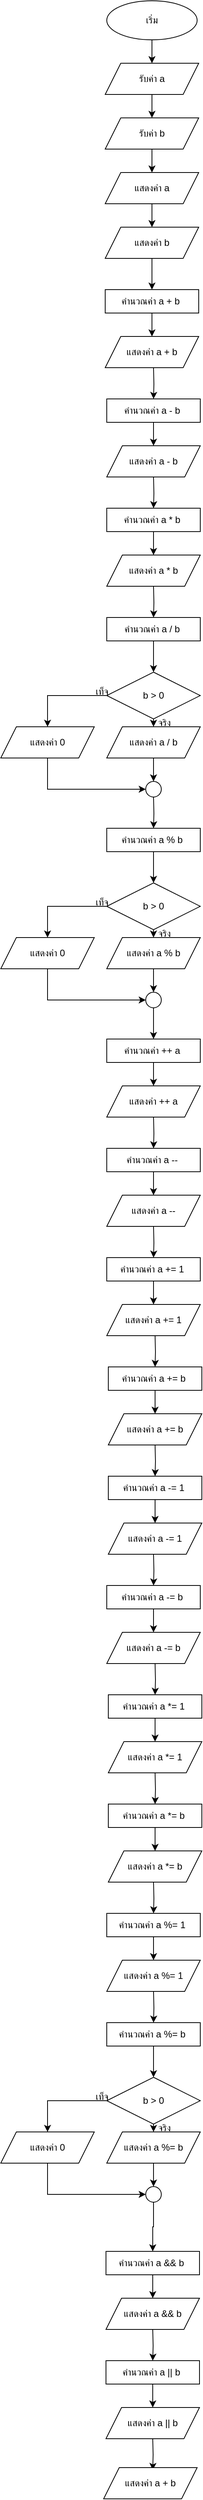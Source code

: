 <mxfile version="25.0.3">
  <diagram name="Page-1" id="Z4OfzPpYUThvOA3noeH3">
    <mxGraphModel dx="7000" dy="3480" grid="1" gridSize="10" guides="1" tooltips="1" connect="1" arrows="1" fold="1" page="1" pageScale="1" pageWidth="827" pageHeight="1169" math="0" shadow="0">
      <root>
        <mxCell id="0" />
        <mxCell id="1" parent="0" />
        <mxCell id="VKP6-1AFby8u-7FOU9nf-6" value="" style="edgeStyle=orthogonalEdgeStyle;rounded=0;orthogonalLoop=1;jettySize=auto;html=1;" edge="1" parent="1" source="VKP6-1AFby8u-7FOU9nf-1" target="VKP6-1AFby8u-7FOU9nf-2">
          <mxGeometry relative="1" as="geometry" />
        </mxCell>
        <mxCell id="VKP6-1AFby8u-7FOU9nf-1" value="เริ่ม" style="ellipse;whiteSpace=wrap;html=1;" vertex="1" parent="1">
          <mxGeometry x="356" y="40" width="116" height="50" as="geometry" />
        </mxCell>
        <mxCell id="VKP6-1AFby8u-7FOU9nf-7" value="" style="edgeStyle=orthogonalEdgeStyle;rounded=0;orthogonalLoop=1;jettySize=auto;html=1;" edge="1" parent="1" source="VKP6-1AFby8u-7FOU9nf-2" target="VKP6-1AFby8u-7FOU9nf-3">
          <mxGeometry relative="1" as="geometry" />
        </mxCell>
        <mxCell id="VKP6-1AFby8u-7FOU9nf-2" value="รับค่า a" style="shape=parallelogram;perimeter=parallelogramPerimeter;whiteSpace=wrap;html=1;fixedSize=1;" vertex="1" parent="1">
          <mxGeometry x="354" y="120" width="120" height="40" as="geometry" />
        </mxCell>
        <mxCell id="VKP6-1AFby8u-7FOU9nf-11" value="" style="edgeStyle=orthogonalEdgeStyle;rounded=0;orthogonalLoop=1;jettySize=auto;html=1;" edge="1" parent="1" source="VKP6-1AFby8u-7FOU9nf-3" target="VKP6-1AFby8u-7FOU9nf-10">
          <mxGeometry relative="1" as="geometry" />
        </mxCell>
        <mxCell id="VKP6-1AFby8u-7FOU9nf-3" value="รับค่า b" style="shape=parallelogram;perimeter=parallelogramPerimeter;whiteSpace=wrap;html=1;fixedSize=1;" vertex="1" parent="1">
          <mxGeometry x="354" y="190" width="120" height="40" as="geometry" />
        </mxCell>
        <mxCell id="VKP6-1AFby8u-7FOU9nf-17" style="edgeStyle=orthogonalEdgeStyle;rounded=0;orthogonalLoop=1;jettySize=auto;html=1;exitX=0.5;exitY=1;exitDx=0;exitDy=0;entryX=0.5;entryY=0;entryDx=0;entryDy=0;" edge="1" parent="1" source="VKP6-1AFby8u-7FOU9nf-9" target="VKP6-1AFby8u-7FOU9nf-15">
          <mxGeometry relative="1" as="geometry" />
        </mxCell>
        <mxCell id="VKP6-1AFby8u-7FOU9nf-9" value="คำนวณค่า a + b&amp;nbsp;" style="rounded=0;whiteSpace=wrap;html=1;" vertex="1" parent="1">
          <mxGeometry x="354" y="410" width="120" height="30" as="geometry" />
        </mxCell>
        <mxCell id="VKP6-1AFby8u-7FOU9nf-13" style="edgeStyle=orthogonalEdgeStyle;rounded=0;orthogonalLoop=1;jettySize=auto;html=1;exitX=0.5;exitY=1;exitDx=0;exitDy=0;entryX=0.5;entryY=0;entryDx=0;entryDy=0;" edge="1" parent="1" source="VKP6-1AFby8u-7FOU9nf-10" target="VKP6-1AFby8u-7FOU9nf-12">
          <mxGeometry relative="1" as="geometry" />
        </mxCell>
        <mxCell id="VKP6-1AFby8u-7FOU9nf-10" value="แสดงค่า a" style="shape=parallelogram;perimeter=parallelogramPerimeter;whiteSpace=wrap;html=1;fixedSize=1;" vertex="1" parent="1">
          <mxGeometry x="354" y="260" width="120" height="40" as="geometry" />
        </mxCell>
        <mxCell id="VKP6-1AFby8u-7FOU9nf-14" value="" style="edgeStyle=orthogonalEdgeStyle;rounded=0;orthogonalLoop=1;jettySize=auto;html=1;" edge="1" parent="1" source="VKP6-1AFby8u-7FOU9nf-12" target="VKP6-1AFby8u-7FOU9nf-9">
          <mxGeometry relative="1" as="geometry" />
        </mxCell>
        <mxCell id="VKP6-1AFby8u-7FOU9nf-12" value="แสดงค่า b" style="shape=parallelogram;perimeter=parallelogramPerimeter;whiteSpace=wrap;html=1;fixedSize=1;" vertex="1" parent="1">
          <mxGeometry x="354" y="330" width="120" height="40" as="geometry" />
        </mxCell>
        <mxCell id="VKP6-1AFby8u-7FOU9nf-15" value="แสดงค่า a + b" style="shape=parallelogram;perimeter=parallelogramPerimeter;whiteSpace=wrap;html=1;fixedSize=1;" vertex="1" parent="1">
          <mxGeometry x="354" y="470" width="120" height="40" as="geometry" />
        </mxCell>
        <mxCell id="VKP6-1AFby8u-7FOU9nf-18" style="edgeStyle=orthogonalEdgeStyle;rounded=0;orthogonalLoop=1;jettySize=auto;html=1;exitX=0.5;exitY=1;exitDx=0;exitDy=0;entryX=0.5;entryY=0;entryDx=0;entryDy=0;" edge="1" parent="1" source="VKP6-1AFby8u-7FOU9nf-19" target="VKP6-1AFby8u-7FOU9nf-21">
          <mxGeometry relative="1" as="geometry" />
        </mxCell>
        <mxCell id="VKP6-1AFby8u-7FOU9nf-19" value="คำนวณค่า a - b&amp;nbsp;" style="rounded=0;whiteSpace=wrap;html=1;" vertex="1" parent="1">
          <mxGeometry x="356" y="550" width="120" height="30" as="geometry" />
        </mxCell>
        <mxCell id="VKP6-1AFby8u-7FOU9nf-20" value="" style="edgeStyle=orthogonalEdgeStyle;rounded=0;orthogonalLoop=1;jettySize=auto;html=1;" edge="1" parent="1" target="VKP6-1AFby8u-7FOU9nf-19">
          <mxGeometry relative="1" as="geometry">
            <mxPoint x="416" y="510" as="sourcePoint" />
          </mxGeometry>
        </mxCell>
        <mxCell id="VKP6-1AFby8u-7FOU9nf-21" value="แสดงค่า a - b" style="shape=parallelogram;perimeter=parallelogramPerimeter;whiteSpace=wrap;html=1;fixedSize=1;" vertex="1" parent="1">
          <mxGeometry x="356" y="610" width="120" height="40" as="geometry" />
        </mxCell>
        <mxCell id="VKP6-1AFby8u-7FOU9nf-22" style="edgeStyle=orthogonalEdgeStyle;rounded=0;orthogonalLoop=1;jettySize=auto;html=1;exitX=0.5;exitY=1;exitDx=0;exitDy=0;entryX=0.5;entryY=0;entryDx=0;entryDy=0;" edge="1" parent="1" source="VKP6-1AFby8u-7FOU9nf-23" target="VKP6-1AFby8u-7FOU9nf-25">
          <mxGeometry relative="1" as="geometry" />
        </mxCell>
        <mxCell id="VKP6-1AFby8u-7FOU9nf-23" value="คำนวณค่า a * b&amp;nbsp;" style="rounded=0;whiteSpace=wrap;html=1;" vertex="1" parent="1">
          <mxGeometry x="356" y="690" width="120" height="30" as="geometry" />
        </mxCell>
        <mxCell id="VKP6-1AFby8u-7FOU9nf-24" value="" style="edgeStyle=orthogonalEdgeStyle;rounded=0;orthogonalLoop=1;jettySize=auto;html=1;" edge="1" parent="1" target="VKP6-1AFby8u-7FOU9nf-23">
          <mxGeometry relative="1" as="geometry">
            <mxPoint x="416" y="650" as="sourcePoint" />
          </mxGeometry>
        </mxCell>
        <mxCell id="VKP6-1AFby8u-7FOU9nf-25" value="แสดงค่า a * b" style="shape=parallelogram;perimeter=parallelogramPerimeter;whiteSpace=wrap;html=1;fixedSize=1;" vertex="1" parent="1">
          <mxGeometry x="356" y="750" width="120" height="40" as="geometry" />
        </mxCell>
        <mxCell id="VKP6-1AFby8u-7FOU9nf-89" value="" style="edgeStyle=orthogonalEdgeStyle;rounded=0;orthogonalLoop=1;jettySize=auto;html=1;" edge="1" parent="1" source="VKP6-1AFby8u-7FOU9nf-27" target="VKP6-1AFby8u-7FOU9nf-86">
          <mxGeometry relative="1" as="geometry" />
        </mxCell>
        <mxCell id="VKP6-1AFby8u-7FOU9nf-27" value="คำนวณค่า a / b&amp;nbsp;" style="rounded=0;whiteSpace=wrap;html=1;" vertex="1" parent="1">
          <mxGeometry x="356" y="830" width="120" height="30" as="geometry" />
        </mxCell>
        <mxCell id="VKP6-1AFby8u-7FOU9nf-28" value="" style="edgeStyle=orthogonalEdgeStyle;rounded=0;orthogonalLoop=1;jettySize=auto;html=1;" edge="1" parent="1" target="VKP6-1AFby8u-7FOU9nf-27">
          <mxGeometry relative="1" as="geometry">
            <mxPoint x="416" y="790" as="sourcePoint" />
          </mxGeometry>
        </mxCell>
        <mxCell id="VKP6-1AFby8u-7FOU9nf-94" style="edgeStyle=orthogonalEdgeStyle;rounded=0;orthogonalLoop=1;jettySize=auto;html=1;exitX=0.5;exitY=1;exitDx=0;exitDy=0;entryX=0.5;entryY=0;entryDx=0;entryDy=0;" edge="1" parent="1" source="VKP6-1AFby8u-7FOU9nf-29" target="VKP6-1AFby8u-7FOU9nf-90">
          <mxGeometry relative="1" as="geometry" />
        </mxCell>
        <mxCell id="VKP6-1AFby8u-7FOU9nf-29" value="แสดงค่า a / b" style="shape=parallelogram;perimeter=parallelogramPerimeter;whiteSpace=wrap;html=1;fixedSize=1;" vertex="1" parent="1">
          <mxGeometry x="356" y="970" width="120" height="40" as="geometry" />
        </mxCell>
        <mxCell id="VKP6-1AFby8u-7FOU9nf-30" style="edgeStyle=orthogonalEdgeStyle;rounded=0;orthogonalLoop=1;jettySize=auto;html=1;exitX=0.5;exitY=1;exitDx=0;exitDy=0;entryX=0.5;entryY=0;entryDx=0;entryDy=0;" edge="1" parent="1" source="VKP6-1AFby8u-7FOU9nf-31" target="VKP6-1AFby8u-7FOU9nf-33">
          <mxGeometry relative="1" as="geometry" />
        </mxCell>
        <mxCell id="VKP6-1AFby8u-7FOU9nf-31" value="คำนวณค่า ++ a&amp;nbsp;" style="rounded=0;whiteSpace=wrap;html=1;" vertex="1" parent="1">
          <mxGeometry x="356" y="1370" width="120" height="30" as="geometry" />
        </mxCell>
        <mxCell id="VKP6-1AFby8u-7FOU9nf-33" value="แสดงค่า ++ a" style="shape=parallelogram;perimeter=parallelogramPerimeter;whiteSpace=wrap;html=1;fixedSize=1;" vertex="1" parent="1">
          <mxGeometry x="356" y="1430" width="120" height="40" as="geometry" />
        </mxCell>
        <mxCell id="VKP6-1AFby8u-7FOU9nf-34" style="edgeStyle=orthogonalEdgeStyle;rounded=0;orthogonalLoop=1;jettySize=auto;html=1;exitX=0.5;exitY=1;exitDx=0;exitDy=0;entryX=0.5;entryY=0;entryDx=0;entryDy=0;" edge="1" parent="1" source="VKP6-1AFby8u-7FOU9nf-35" target="VKP6-1AFby8u-7FOU9nf-37">
          <mxGeometry relative="1" as="geometry" />
        </mxCell>
        <mxCell id="VKP6-1AFby8u-7FOU9nf-35" value="คำนวณค่า a --&amp;nbsp;" style="rounded=0;whiteSpace=wrap;html=1;" vertex="1" parent="1">
          <mxGeometry x="356" y="1510" width="120" height="30" as="geometry" />
        </mxCell>
        <mxCell id="VKP6-1AFby8u-7FOU9nf-36" value="" style="edgeStyle=orthogonalEdgeStyle;rounded=0;orthogonalLoop=1;jettySize=auto;html=1;" edge="1" parent="1" target="VKP6-1AFby8u-7FOU9nf-35">
          <mxGeometry relative="1" as="geometry">
            <mxPoint x="416" y="1470" as="sourcePoint" />
          </mxGeometry>
        </mxCell>
        <mxCell id="VKP6-1AFby8u-7FOU9nf-37" value="แสดงค่า a --" style="shape=parallelogram;perimeter=parallelogramPerimeter;whiteSpace=wrap;html=1;fixedSize=1;" vertex="1" parent="1">
          <mxGeometry x="356" y="1570" width="120" height="40" as="geometry" />
        </mxCell>
        <mxCell id="VKP6-1AFby8u-7FOU9nf-38" style="edgeStyle=orthogonalEdgeStyle;rounded=0;orthogonalLoop=1;jettySize=auto;html=1;exitX=0.5;exitY=1;exitDx=0;exitDy=0;entryX=0.5;entryY=0;entryDx=0;entryDy=0;" edge="1" parent="1" source="VKP6-1AFby8u-7FOU9nf-39" target="VKP6-1AFby8u-7FOU9nf-41">
          <mxGeometry relative="1" as="geometry" />
        </mxCell>
        <mxCell id="VKP6-1AFby8u-7FOU9nf-39" value="คำนวณค่า a += 1&amp;nbsp;" style="rounded=0;whiteSpace=wrap;html=1;" vertex="1" parent="1">
          <mxGeometry x="356" y="1650" width="120" height="30" as="geometry" />
        </mxCell>
        <mxCell id="VKP6-1AFby8u-7FOU9nf-40" value="" style="edgeStyle=orthogonalEdgeStyle;rounded=0;orthogonalLoop=1;jettySize=auto;html=1;" edge="1" parent="1" target="VKP6-1AFby8u-7FOU9nf-39">
          <mxGeometry relative="1" as="geometry">
            <mxPoint x="416" y="1610" as="sourcePoint" />
          </mxGeometry>
        </mxCell>
        <mxCell id="VKP6-1AFby8u-7FOU9nf-41" value="แสดงค่า a += 1" style="shape=parallelogram;perimeter=parallelogramPerimeter;whiteSpace=wrap;html=1;fixedSize=1;" vertex="1" parent="1">
          <mxGeometry x="356" y="1710" width="120" height="40" as="geometry" />
        </mxCell>
        <mxCell id="VKP6-1AFby8u-7FOU9nf-42" style="edgeStyle=orthogonalEdgeStyle;rounded=0;orthogonalLoop=1;jettySize=auto;html=1;exitX=0.5;exitY=1;exitDx=0;exitDy=0;entryX=0.5;entryY=0;entryDx=0;entryDy=0;" edge="1" parent="1" source="VKP6-1AFby8u-7FOU9nf-43" target="VKP6-1AFby8u-7FOU9nf-45">
          <mxGeometry relative="1" as="geometry" />
        </mxCell>
        <mxCell id="VKP6-1AFby8u-7FOU9nf-43" value="คำนวณค่า a += b&amp;nbsp;" style="rounded=0;whiteSpace=wrap;html=1;" vertex="1" parent="1">
          <mxGeometry x="358" y="1790" width="120" height="30" as="geometry" />
        </mxCell>
        <mxCell id="VKP6-1AFby8u-7FOU9nf-44" value="" style="edgeStyle=orthogonalEdgeStyle;rounded=0;orthogonalLoop=1;jettySize=auto;html=1;" edge="1" parent="1" target="VKP6-1AFby8u-7FOU9nf-43">
          <mxGeometry relative="1" as="geometry">
            <mxPoint x="418" y="1750" as="sourcePoint" />
          </mxGeometry>
        </mxCell>
        <mxCell id="VKP6-1AFby8u-7FOU9nf-45" value="แสดงค่า a += b" style="shape=parallelogram;perimeter=parallelogramPerimeter;whiteSpace=wrap;html=1;fixedSize=1;" vertex="1" parent="1">
          <mxGeometry x="358" y="1850" width="120" height="40" as="geometry" />
        </mxCell>
        <mxCell id="VKP6-1AFby8u-7FOU9nf-46" style="edgeStyle=orthogonalEdgeStyle;rounded=0;orthogonalLoop=1;jettySize=auto;html=1;exitX=0.5;exitY=1;exitDx=0;exitDy=0;entryX=0.5;entryY=0;entryDx=0;entryDy=0;" edge="1" parent="1" source="VKP6-1AFby8u-7FOU9nf-47" target="VKP6-1AFby8u-7FOU9nf-49">
          <mxGeometry relative="1" as="geometry" />
        </mxCell>
        <mxCell id="VKP6-1AFby8u-7FOU9nf-47" value="คำนวณค่า a -= 1&amp;nbsp;" style="rounded=0;whiteSpace=wrap;html=1;" vertex="1" parent="1">
          <mxGeometry x="358" y="1930" width="120" height="30" as="geometry" />
        </mxCell>
        <mxCell id="VKP6-1AFby8u-7FOU9nf-48" value="" style="edgeStyle=orthogonalEdgeStyle;rounded=0;orthogonalLoop=1;jettySize=auto;html=1;" edge="1" parent="1" target="VKP6-1AFby8u-7FOU9nf-47">
          <mxGeometry relative="1" as="geometry">
            <mxPoint x="418" y="1890" as="sourcePoint" />
          </mxGeometry>
        </mxCell>
        <mxCell id="VKP6-1AFby8u-7FOU9nf-49" value="แสดงค่า a -= 1" style="shape=parallelogram;perimeter=parallelogramPerimeter;whiteSpace=wrap;html=1;fixedSize=1;" vertex="1" parent="1">
          <mxGeometry x="358" y="1990" width="120" height="40" as="geometry" />
        </mxCell>
        <mxCell id="VKP6-1AFby8u-7FOU9nf-50" style="edgeStyle=orthogonalEdgeStyle;rounded=0;orthogonalLoop=1;jettySize=auto;html=1;exitX=0.5;exitY=1;exitDx=0;exitDy=0;entryX=0.5;entryY=0;entryDx=0;entryDy=0;" edge="1" parent="1" source="VKP6-1AFby8u-7FOU9nf-51" target="VKP6-1AFby8u-7FOU9nf-53">
          <mxGeometry relative="1" as="geometry" />
        </mxCell>
        <mxCell id="VKP6-1AFby8u-7FOU9nf-51" value="คำนวณค่า a -= b&amp;nbsp;" style="rounded=0;whiteSpace=wrap;html=1;" vertex="1" parent="1">
          <mxGeometry x="356" y="2070" width="120" height="30" as="geometry" />
        </mxCell>
        <mxCell id="VKP6-1AFby8u-7FOU9nf-52" value="" style="edgeStyle=orthogonalEdgeStyle;rounded=0;orthogonalLoop=1;jettySize=auto;html=1;" edge="1" parent="1" target="VKP6-1AFby8u-7FOU9nf-51">
          <mxGeometry relative="1" as="geometry">
            <mxPoint x="416" y="2030" as="sourcePoint" />
          </mxGeometry>
        </mxCell>
        <mxCell id="VKP6-1AFby8u-7FOU9nf-53" value="แสดงค่า a -= b" style="shape=parallelogram;perimeter=parallelogramPerimeter;whiteSpace=wrap;html=1;fixedSize=1;" vertex="1" parent="1">
          <mxGeometry x="356" y="2130" width="120" height="40" as="geometry" />
        </mxCell>
        <mxCell id="VKP6-1AFby8u-7FOU9nf-54" style="edgeStyle=orthogonalEdgeStyle;rounded=0;orthogonalLoop=1;jettySize=auto;html=1;exitX=0.5;exitY=1;exitDx=0;exitDy=0;entryX=0.5;entryY=0;entryDx=0;entryDy=0;" edge="1" parent="1" source="VKP6-1AFby8u-7FOU9nf-55" target="VKP6-1AFby8u-7FOU9nf-57">
          <mxGeometry relative="1" as="geometry" />
        </mxCell>
        <mxCell id="VKP6-1AFby8u-7FOU9nf-55" value="คำนวณค่า a *= 1&amp;nbsp;" style="rounded=0;whiteSpace=wrap;html=1;" vertex="1" parent="1">
          <mxGeometry x="358" y="2210" width="120" height="30" as="geometry" />
        </mxCell>
        <mxCell id="VKP6-1AFby8u-7FOU9nf-56" value="" style="edgeStyle=orthogonalEdgeStyle;rounded=0;orthogonalLoop=1;jettySize=auto;html=1;" edge="1" parent="1" target="VKP6-1AFby8u-7FOU9nf-55">
          <mxGeometry relative="1" as="geometry">
            <mxPoint x="418" y="2170" as="sourcePoint" />
          </mxGeometry>
        </mxCell>
        <mxCell id="VKP6-1AFby8u-7FOU9nf-57" value="แสดงค่า a *= 1" style="shape=parallelogram;perimeter=parallelogramPerimeter;whiteSpace=wrap;html=1;fixedSize=1;" vertex="1" parent="1">
          <mxGeometry x="358" y="2270" width="120" height="40" as="geometry" />
        </mxCell>
        <mxCell id="VKP6-1AFby8u-7FOU9nf-58" style="edgeStyle=orthogonalEdgeStyle;rounded=0;orthogonalLoop=1;jettySize=auto;html=1;exitX=0.5;exitY=1;exitDx=0;exitDy=0;entryX=0.5;entryY=0;entryDx=0;entryDy=0;" edge="1" parent="1" source="VKP6-1AFby8u-7FOU9nf-59" target="VKP6-1AFby8u-7FOU9nf-61">
          <mxGeometry relative="1" as="geometry" />
        </mxCell>
        <mxCell id="VKP6-1AFby8u-7FOU9nf-59" value="คำนวณค่า a *= b&amp;nbsp;" style="rounded=0;whiteSpace=wrap;html=1;" vertex="1" parent="1">
          <mxGeometry x="358" y="2350" width="120" height="30" as="geometry" />
        </mxCell>
        <mxCell id="VKP6-1AFby8u-7FOU9nf-60" value="" style="edgeStyle=orthogonalEdgeStyle;rounded=0;orthogonalLoop=1;jettySize=auto;html=1;" edge="1" parent="1" target="VKP6-1AFby8u-7FOU9nf-59">
          <mxGeometry relative="1" as="geometry">
            <mxPoint x="418" y="2310" as="sourcePoint" />
          </mxGeometry>
        </mxCell>
        <mxCell id="VKP6-1AFby8u-7FOU9nf-61" value="แสดงค่า a *= b" style="shape=parallelogram;perimeter=parallelogramPerimeter;whiteSpace=wrap;html=1;fixedSize=1;" vertex="1" parent="1">
          <mxGeometry x="358" y="2410" width="120" height="40" as="geometry" />
        </mxCell>
        <mxCell id="VKP6-1AFby8u-7FOU9nf-62" style="edgeStyle=orthogonalEdgeStyle;rounded=0;orthogonalLoop=1;jettySize=auto;html=1;exitX=0.5;exitY=1;exitDx=0;exitDy=0;entryX=0.5;entryY=0;entryDx=0;entryDy=0;" edge="1" parent="1" source="VKP6-1AFby8u-7FOU9nf-63" target="VKP6-1AFby8u-7FOU9nf-65">
          <mxGeometry relative="1" as="geometry" />
        </mxCell>
        <mxCell id="VKP6-1AFby8u-7FOU9nf-63" value="คำนวณค่า a %= 1&amp;nbsp;" style="rounded=0;whiteSpace=wrap;html=1;" vertex="1" parent="1">
          <mxGeometry x="356" y="2490" width="120" height="30" as="geometry" />
        </mxCell>
        <mxCell id="VKP6-1AFby8u-7FOU9nf-64" value="" style="edgeStyle=orthogonalEdgeStyle;rounded=0;orthogonalLoop=1;jettySize=auto;html=1;" edge="1" parent="1" target="VKP6-1AFby8u-7FOU9nf-63">
          <mxGeometry relative="1" as="geometry">
            <mxPoint x="416" y="2450" as="sourcePoint" />
          </mxGeometry>
        </mxCell>
        <mxCell id="VKP6-1AFby8u-7FOU9nf-65" value="แสดงค่า a %= 1" style="shape=parallelogram;perimeter=parallelogramPerimeter;whiteSpace=wrap;html=1;fixedSize=1;" vertex="1" parent="1">
          <mxGeometry x="356" y="2550" width="120" height="40" as="geometry" />
        </mxCell>
        <mxCell id="VKP6-1AFby8u-7FOU9nf-66" style="edgeStyle=orthogonalEdgeStyle;rounded=0;orthogonalLoop=1;jettySize=auto;html=1;exitX=0.5;exitY=1;exitDx=0;exitDy=0;entryX=0.5;entryY=0;entryDx=0;entryDy=0;" edge="1" parent="1" source="VKP6-1AFby8u-7FOU9nf-67" target="VKP6-1AFby8u-7FOU9nf-69">
          <mxGeometry relative="1" as="geometry" />
        </mxCell>
        <mxCell id="VKP6-1AFby8u-7FOU9nf-67" value="คำนวณค่า a &amp;amp;&amp;amp; b&amp;nbsp;" style="rounded=0;whiteSpace=wrap;html=1;" vertex="1" parent="1">
          <mxGeometry x="355" y="2923" width="120" height="30" as="geometry" />
        </mxCell>
        <mxCell id="VKP6-1AFby8u-7FOU9nf-69" value="แสดงค่า a &amp;amp;&amp;amp; b" style="shape=parallelogram;perimeter=parallelogramPerimeter;whiteSpace=wrap;html=1;fixedSize=1;" vertex="1" parent="1">
          <mxGeometry x="355" y="2983" width="120" height="40" as="geometry" />
        </mxCell>
        <mxCell id="VKP6-1AFby8u-7FOU9nf-70" style="edgeStyle=orthogonalEdgeStyle;rounded=0;orthogonalLoop=1;jettySize=auto;html=1;exitX=0.5;exitY=1;exitDx=0;exitDy=0;entryX=0.5;entryY=0;entryDx=0;entryDy=0;" edge="1" parent="1" source="VKP6-1AFby8u-7FOU9nf-71" target="VKP6-1AFby8u-7FOU9nf-73">
          <mxGeometry relative="1" as="geometry" />
        </mxCell>
        <mxCell id="VKP6-1AFby8u-7FOU9nf-71" value="คำนวณค่า a || b&amp;nbsp;" style="rounded=0;whiteSpace=wrap;html=1;" vertex="1" parent="1">
          <mxGeometry x="355" y="3063" width="120" height="30" as="geometry" />
        </mxCell>
        <mxCell id="VKP6-1AFby8u-7FOU9nf-72" value="" style="edgeStyle=orthogonalEdgeStyle;rounded=0;orthogonalLoop=1;jettySize=auto;html=1;" edge="1" parent="1" target="VKP6-1AFby8u-7FOU9nf-71">
          <mxGeometry relative="1" as="geometry">
            <mxPoint x="415" y="3023" as="sourcePoint" />
          </mxGeometry>
        </mxCell>
        <mxCell id="VKP6-1AFby8u-7FOU9nf-73" value="แสดงค่า a || b" style="shape=parallelogram;perimeter=parallelogramPerimeter;whiteSpace=wrap;html=1;fixedSize=1;" vertex="1" parent="1">
          <mxGeometry x="355" y="3123" width="120" height="40" as="geometry" />
        </mxCell>
        <mxCell id="VKP6-1AFby8u-7FOU9nf-76" value="" style="edgeStyle=orthogonalEdgeStyle;rounded=0;orthogonalLoop=1;jettySize=auto;html=1;" edge="1" parent="1">
          <mxGeometry relative="1" as="geometry">
            <mxPoint x="415" y="3163" as="sourcePoint" />
            <mxPoint x="415" y="3203" as="targetPoint" />
          </mxGeometry>
        </mxCell>
        <mxCell id="VKP6-1AFby8u-7FOU9nf-85" value="แสดงค่า a + b" style="shape=parallelogram;perimeter=parallelogramPerimeter;whiteSpace=wrap;html=1;fixedSize=1;" vertex="1" parent="1">
          <mxGeometry x="352" y="3200" width="120" height="40" as="geometry" />
        </mxCell>
        <mxCell id="VKP6-1AFby8u-7FOU9nf-93" style="edgeStyle=orthogonalEdgeStyle;rounded=0;orthogonalLoop=1;jettySize=auto;html=1;exitX=0.5;exitY=1;exitDx=0;exitDy=0;entryX=0.5;entryY=0;entryDx=0;entryDy=0;" edge="1" parent="1" source="VKP6-1AFby8u-7FOU9nf-86" target="VKP6-1AFby8u-7FOU9nf-29">
          <mxGeometry relative="1" as="geometry" />
        </mxCell>
        <mxCell id="VKP6-1AFby8u-7FOU9nf-96" style="edgeStyle=orthogonalEdgeStyle;rounded=0;orthogonalLoop=1;jettySize=auto;html=1;exitX=0;exitY=0.5;exitDx=0;exitDy=0;entryX=0.5;entryY=0;entryDx=0;entryDy=0;" edge="1" parent="1" source="VKP6-1AFby8u-7FOU9nf-86" target="VKP6-1AFby8u-7FOU9nf-95">
          <mxGeometry relative="1" as="geometry" />
        </mxCell>
        <mxCell id="VKP6-1AFby8u-7FOU9nf-86" value="b &amp;gt; 0" style="rhombus;whiteSpace=wrap;html=1;" vertex="1" parent="1">
          <mxGeometry x="356" y="900" width="120" height="60" as="geometry" />
        </mxCell>
        <mxCell id="VKP6-1AFby8u-7FOU9nf-90" value="" style="ellipse;whiteSpace=wrap;html=1;aspect=fixed;" vertex="1" parent="1">
          <mxGeometry x="406" y="1040" width="20" height="20" as="geometry" />
        </mxCell>
        <mxCell id="VKP6-1AFby8u-7FOU9nf-97" style="edgeStyle=orthogonalEdgeStyle;rounded=0;orthogonalLoop=1;jettySize=auto;html=1;exitX=0.5;exitY=1;exitDx=0;exitDy=0;entryX=0;entryY=0.5;entryDx=0;entryDy=0;" edge="1" parent="1" source="VKP6-1AFby8u-7FOU9nf-95" target="VKP6-1AFby8u-7FOU9nf-90">
          <mxGeometry relative="1" as="geometry" />
        </mxCell>
        <mxCell id="VKP6-1AFby8u-7FOU9nf-95" value="แสดงค่า 0" style="shape=parallelogram;perimeter=parallelogramPerimeter;whiteSpace=wrap;html=1;fixedSize=1;" vertex="1" parent="1">
          <mxGeometry x="220" y="970" width="120" height="40" as="geometry" />
        </mxCell>
        <mxCell id="VKP6-1AFby8u-7FOU9nf-98" value="จริง" style="text;html=1;align=center;verticalAlign=middle;whiteSpace=wrap;rounded=0;" vertex="1" parent="1">
          <mxGeometry x="400" y="950" width="60" height="30" as="geometry" />
        </mxCell>
        <mxCell id="VKP6-1AFby8u-7FOU9nf-99" value="เท็จ" style="text;html=1;align=center;verticalAlign=middle;whiteSpace=wrap;rounded=0;" vertex="1" parent="1">
          <mxGeometry x="320" y="910" width="60" height="30" as="geometry" />
        </mxCell>
        <mxCell id="VKP6-1AFby8u-7FOU9nf-125" value="" style="edgeStyle=orthogonalEdgeStyle;rounded=0;orthogonalLoop=1;jettySize=auto;html=1;" edge="1" parent="1" source="VKP6-1AFby8u-7FOU9nf-126" target="VKP6-1AFby8u-7FOU9nf-132">
          <mxGeometry relative="1" as="geometry" />
        </mxCell>
        <mxCell id="VKP6-1AFby8u-7FOU9nf-126" value="คำนวณค่า a % b&amp;nbsp;" style="rounded=0;whiteSpace=wrap;html=1;" vertex="1" parent="1">
          <mxGeometry x="356" y="1100" width="120" height="30" as="geometry" />
        </mxCell>
        <mxCell id="VKP6-1AFby8u-7FOU9nf-127" value="" style="edgeStyle=orthogonalEdgeStyle;rounded=0;orthogonalLoop=1;jettySize=auto;html=1;" edge="1" parent="1" target="VKP6-1AFby8u-7FOU9nf-126">
          <mxGeometry relative="1" as="geometry">
            <mxPoint x="416" y="1060" as="sourcePoint" />
          </mxGeometry>
        </mxCell>
        <mxCell id="VKP6-1AFby8u-7FOU9nf-128" style="edgeStyle=orthogonalEdgeStyle;rounded=0;orthogonalLoop=1;jettySize=auto;html=1;exitX=0.5;exitY=1;exitDx=0;exitDy=0;entryX=0.5;entryY=0;entryDx=0;entryDy=0;" edge="1" parent="1" source="VKP6-1AFby8u-7FOU9nf-129" target="VKP6-1AFby8u-7FOU9nf-133">
          <mxGeometry relative="1" as="geometry" />
        </mxCell>
        <mxCell id="VKP6-1AFby8u-7FOU9nf-129" value="แสดงค่า a % b" style="shape=parallelogram;perimeter=parallelogramPerimeter;whiteSpace=wrap;html=1;fixedSize=1;" vertex="1" parent="1">
          <mxGeometry x="356" y="1240" width="120" height="40" as="geometry" />
        </mxCell>
        <mxCell id="VKP6-1AFby8u-7FOU9nf-130" style="edgeStyle=orthogonalEdgeStyle;rounded=0;orthogonalLoop=1;jettySize=auto;html=1;exitX=0.5;exitY=1;exitDx=0;exitDy=0;entryX=0.5;entryY=0;entryDx=0;entryDy=0;" edge="1" parent="1" source="VKP6-1AFby8u-7FOU9nf-132" target="VKP6-1AFby8u-7FOU9nf-129">
          <mxGeometry relative="1" as="geometry" />
        </mxCell>
        <mxCell id="VKP6-1AFby8u-7FOU9nf-131" style="edgeStyle=orthogonalEdgeStyle;rounded=0;orthogonalLoop=1;jettySize=auto;html=1;exitX=0;exitY=0.5;exitDx=0;exitDy=0;entryX=0.5;entryY=0;entryDx=0;entryDy=0;" edge="1" parent="1" source="VKP6-1AFby8u-7FOU9nf-132" target="VKP6-1AFby8u-7FOU9nf-135">
          <mxGeometry relative="1" as="geometry" />
        </mxCell>
        <mxCell id="VKP6-1AFby8u-7FOU9nf-132" value="b &amp;gt; 0" style="rhombus;whiteSpace=wrap;html=1;" vertex="1" parent="1">
          <mxGeometry x="356" y="1170" width="120" height="60" as="geometry" />
        </mxCell>
        <mxCell id="VKP6-1AFby8u-7FOU9nf-138" style="edgeStyle=orthogonalEdgeStyle;rounded=0;orthogonalLoop=1;jettySize=auto;html=1;exitX=0.5;exitY=1;exitDx=0;exitDy=0;entryX=0.5;entryY=0;entryDx=0;entryDy=0;" edge="1" parent="1" source="VKP6-1AFby8u-7FOU9nf-133" target="VKP6-1AFby8u-7FOU9nf-31">
          <mxGeometry relative="1" as="geometry" />
        </mxCell>
        <mxCell id="VKP6-1AFby8u-7FOU9nf-133" value="" style="ellipse;whiteSpace=wrap;html=1;aspect=fixed;" vertex="1" parent="1">
          <mxGeometry x="406" y="1310" width="20" height="20" as="geometry" />
        </mxCell>
        <mxCell id="VKP6-1AFby8u-7FOU9nf-134" style="edgeStyle=orthogonalEdgeStyle;rounded=0;orthogonalLoop=1;jettySize=auto;html=1;exitX=0.5;exitY=1;exitDx=0;exitDy=0;entryX=0;entryY=0.5;entryDx=0;entryDy=0;" edge="1" parent="1" source="VKP6-1AFby8u-7FOU9nf-135" target="VKP6-1AFby8u-7FOU9nf-133">
          <mxGeometry relative="1" as="geometry" />
        </mxCell>
        <mxCell id="VKP6-1AFby8u-7FOU9nf-135" value="แสดงค่า 0" style="shape=parallelogram;perimeter=parallelogramPerimeter;whiteSpace=wrap;html=1;fixedSize=1;" vertex="1" parent="1">
          <mxGeometry x="220" y="1240" width="120" height="40" as="geometry" />
        </mxCell>
        <mxCell id="VKP6-1AFby8u-7FOU9nf-136" value="จริง" style="text;html=1;align=center;verticalAlign=middle;whiteSpace=wrap;rounded=0;" vertex="1" parent="1">
          <mxGeometry x="400" y="1220" width="60" height="30" as="geometry" />
        </mxCell>
        <mxCell id="VKP6-1AFby8u-7FOU9nf-137" value="เท็จ" style="text;html=1;align=center;verticalAlign=middle;whiteSpace=wrap;rounded=0;" vertex="1" parent="1">
          <mxGeometry x="320" y="1180" width="60" height="30" as="geometry" />
        </mxCell>
        <mxCell id="VKP6-1AFby8u-7FOU9nf-139" value="" style="edgeStyle=orthogonalEdgeStyle;rounded=0;orthogonalLoop=1;jettySize=auto;html=1;" edge="1" parent="1" source="VKP6-1AFby8u-7FOU9nf-140" target="VKP6-1AFby8u-7FOU9nf-146">
          <mxGeometry relative="1" as="geometry" />
        </mxCell>
        <mxCell id="VKP6-1AFby8u-7FOU9nf-140" value="คำนวณค่า a %= b&amp;nbsp;" style="rounded=0;whiteSpace=wrap;html=1;" vertex="1" parent="1">
          <mxGeometry x="356" y="2630" width="120" height="30" as="geometry" />
        </mxCell>
        <mxCell id="VKP6-1AFby8u-7FOU9nf-141" value="" style="edgeStyle=orthogonalEdgeStyle;rounded=0;orthogonalLoop=1;jettySize=auto;html=1;" edge="1" parent="1" target="VKP6-1AFby8u-7FOU9nf-140">
          <mxGeometry relative="1" as="geometry">
            <mxPoint x="416" y="2590" as="sourcePoint" />
          </mxGeometry>
        </mxCell>
        <mxCell id="VKP6-1AFby8u-7FOU9nf-142" style="edgeStyle=orthogonalEdgeStyle;rounded=0;orthogonalLoop=1;jettySize=auto;html=1;exitX=0.5;exitY=1;exitDx=0;exitDy=0;entryX=0.5;entryY=0;entryDx=0;entryDy=0;" edge="1" parent="1" source="VKP6-1AFby8u-7FOU9nf-143" target="VKP6-1AFby8u-7FOU9nf-147">
          <mxGeometry relative="1" as="geometry" />
        </mxCell>
        <mxCell id="VKP6-1AFby8u-7FOU9nf-143" value="แสดงค่า a %= b" style="shape=parallelogram;perimeter=parallelogramPerimeter;whiteSpace=wrap;html=1;fixedSize=1;" vertex="1" parent="1">
          <mxGeometry x="356" y="2770" width="120" height="40" as="geometry" />
        </mxCell>
        <mxCell id="VKP6-1AFby8u-7FOU9nf-144" style="edgeStyle=orthogonalEdgeStyle;rounded=0;orthogonalLoop=1;jettySize=auto;html=1;exitX=0.5;exitY=1;exitDx=0;exitDy=0;entryX=0.5;entryY=0;entryDx=0;entryDy=0;" edge="1" parent="1" source="VKP6-1AFby8u-7FOU9nf-146" target="VKP6-1AFby8u-7FOU9nf-143">
          <mxGeometry relative="1" as="geometry" />
        </mxCell>
        <mxCell id="VKP6-1AFby8u-7FOU9nf-145" style="edgeStyle=orthogonalEdgeStyle;rounded=0;orthogonalLoop=1;jettySize=auto;html=1;exitX=0;exitY=0.5;exitDx=0;exitDy=0;entryX=0.5;entryY=0;entryDx=0;entryDy=0;" edge="1" parent="1" source="VKP6-1AFby8u-7FOU9nf-146" target="VKP6-1AFby8u-7FOU9nf-149">
          <mxGeometry relative="1" as="geometry" />
        </mxCell>
        <mxCell id="VKP6-1AFby8u-7FOU9nf-146" value="b &amp;gt; 0" style="rhombus;whiteSpace=wrap;html=1;" vertex="1" parent="1">
          <mxGeometry x="356" y="2700" width="120" height="60" as="geometry" />
        </mxCell>
        <mxCell id="VKP6-1AFby8u-7FOU9nf-152" style="edgeStyle=orthogonalEdgeStyle;rounded=0;orthogonalLoop=1;jettySize=auto;html=1;exitX=0.5;exitY=1;exitDx=0;exitDy=0;entryX=0.5;entryY=0;entryDx=0;entryDy=0;" edge="1" parent="1" source="VKP6-1AFby8u-7FOU9nf-147" target="VKP6-1AFby8u-7FOU9nf-67">
          <mxGeometry relative="1" as="geometry" />
        </mxCell>
        <mxCell id="VKP6-1AFby8u-7FOU9nf-147" value="" style="ellipse;whiteSpace=wrap;html=1;aspect=fixed;" vertex="1" parent="1">
          <mxGeometry x="406" y="2840" width="20" height="20" as="geometry" />
        </mxCell>
        <mxCell id="VKP6-1AFby8u-7FOU9nf-148" style="edgeStyle=orthogonalEdgeStyle;rounded=0;orthogonalLoop=1;jettySize=auto;html=1;exitX=0.5;exitY=1;exitDx=0;exitDy=0;entryX=0;entryY=0.5;entryDx=0;entryDy=0;" edge="1" parent="1" source="VKP6-1AFby8u-7FOU9nf-149" target="VKP6-1AFby8u-7FOU9nf-147">
          <mxGeometry relative="1" as="geometry" />
        </mxCell>
        <mxCell id="VKP6-1AFby8u-7FOU9nf-149" value="แสดงค่า 0" style="shape=parallelogram;perimeter=parallelogramPerimeter;whiteSpace=wrap;html=1;fixedSize=1;" vertex="1" parent="1">
          <mxGeometry x="220" y="2770" width="120" height="40" as="geometry" />
        </mxCell>
        <mxCell id="VKP6-1AFby8u-7FOU9nf-150" value="จริง" style="text;html=1;align=center;verticalAlign=middle;whiteSpace=wrap;rounded=0;" vertex="1" parent="1">
          <mxGeometry x="400" y="2750" width="60" height="30" as="geometry" />
        </mxCell>
        <mxCell id="VKP6-1AFby8u-7FOU9nf-151" value="เท็จ" style="text;html=1;align=center;verticalAlign=middle;whiteSpace=wrap;rounded=0;" vertex="1" parent="1">
          <mxGeometry x="320" y="2710" width="60" height="30" as="geometry" />
        </mxCell>
      </root>
    </mxGraphModel>
  </diagram>
</mxfile>
